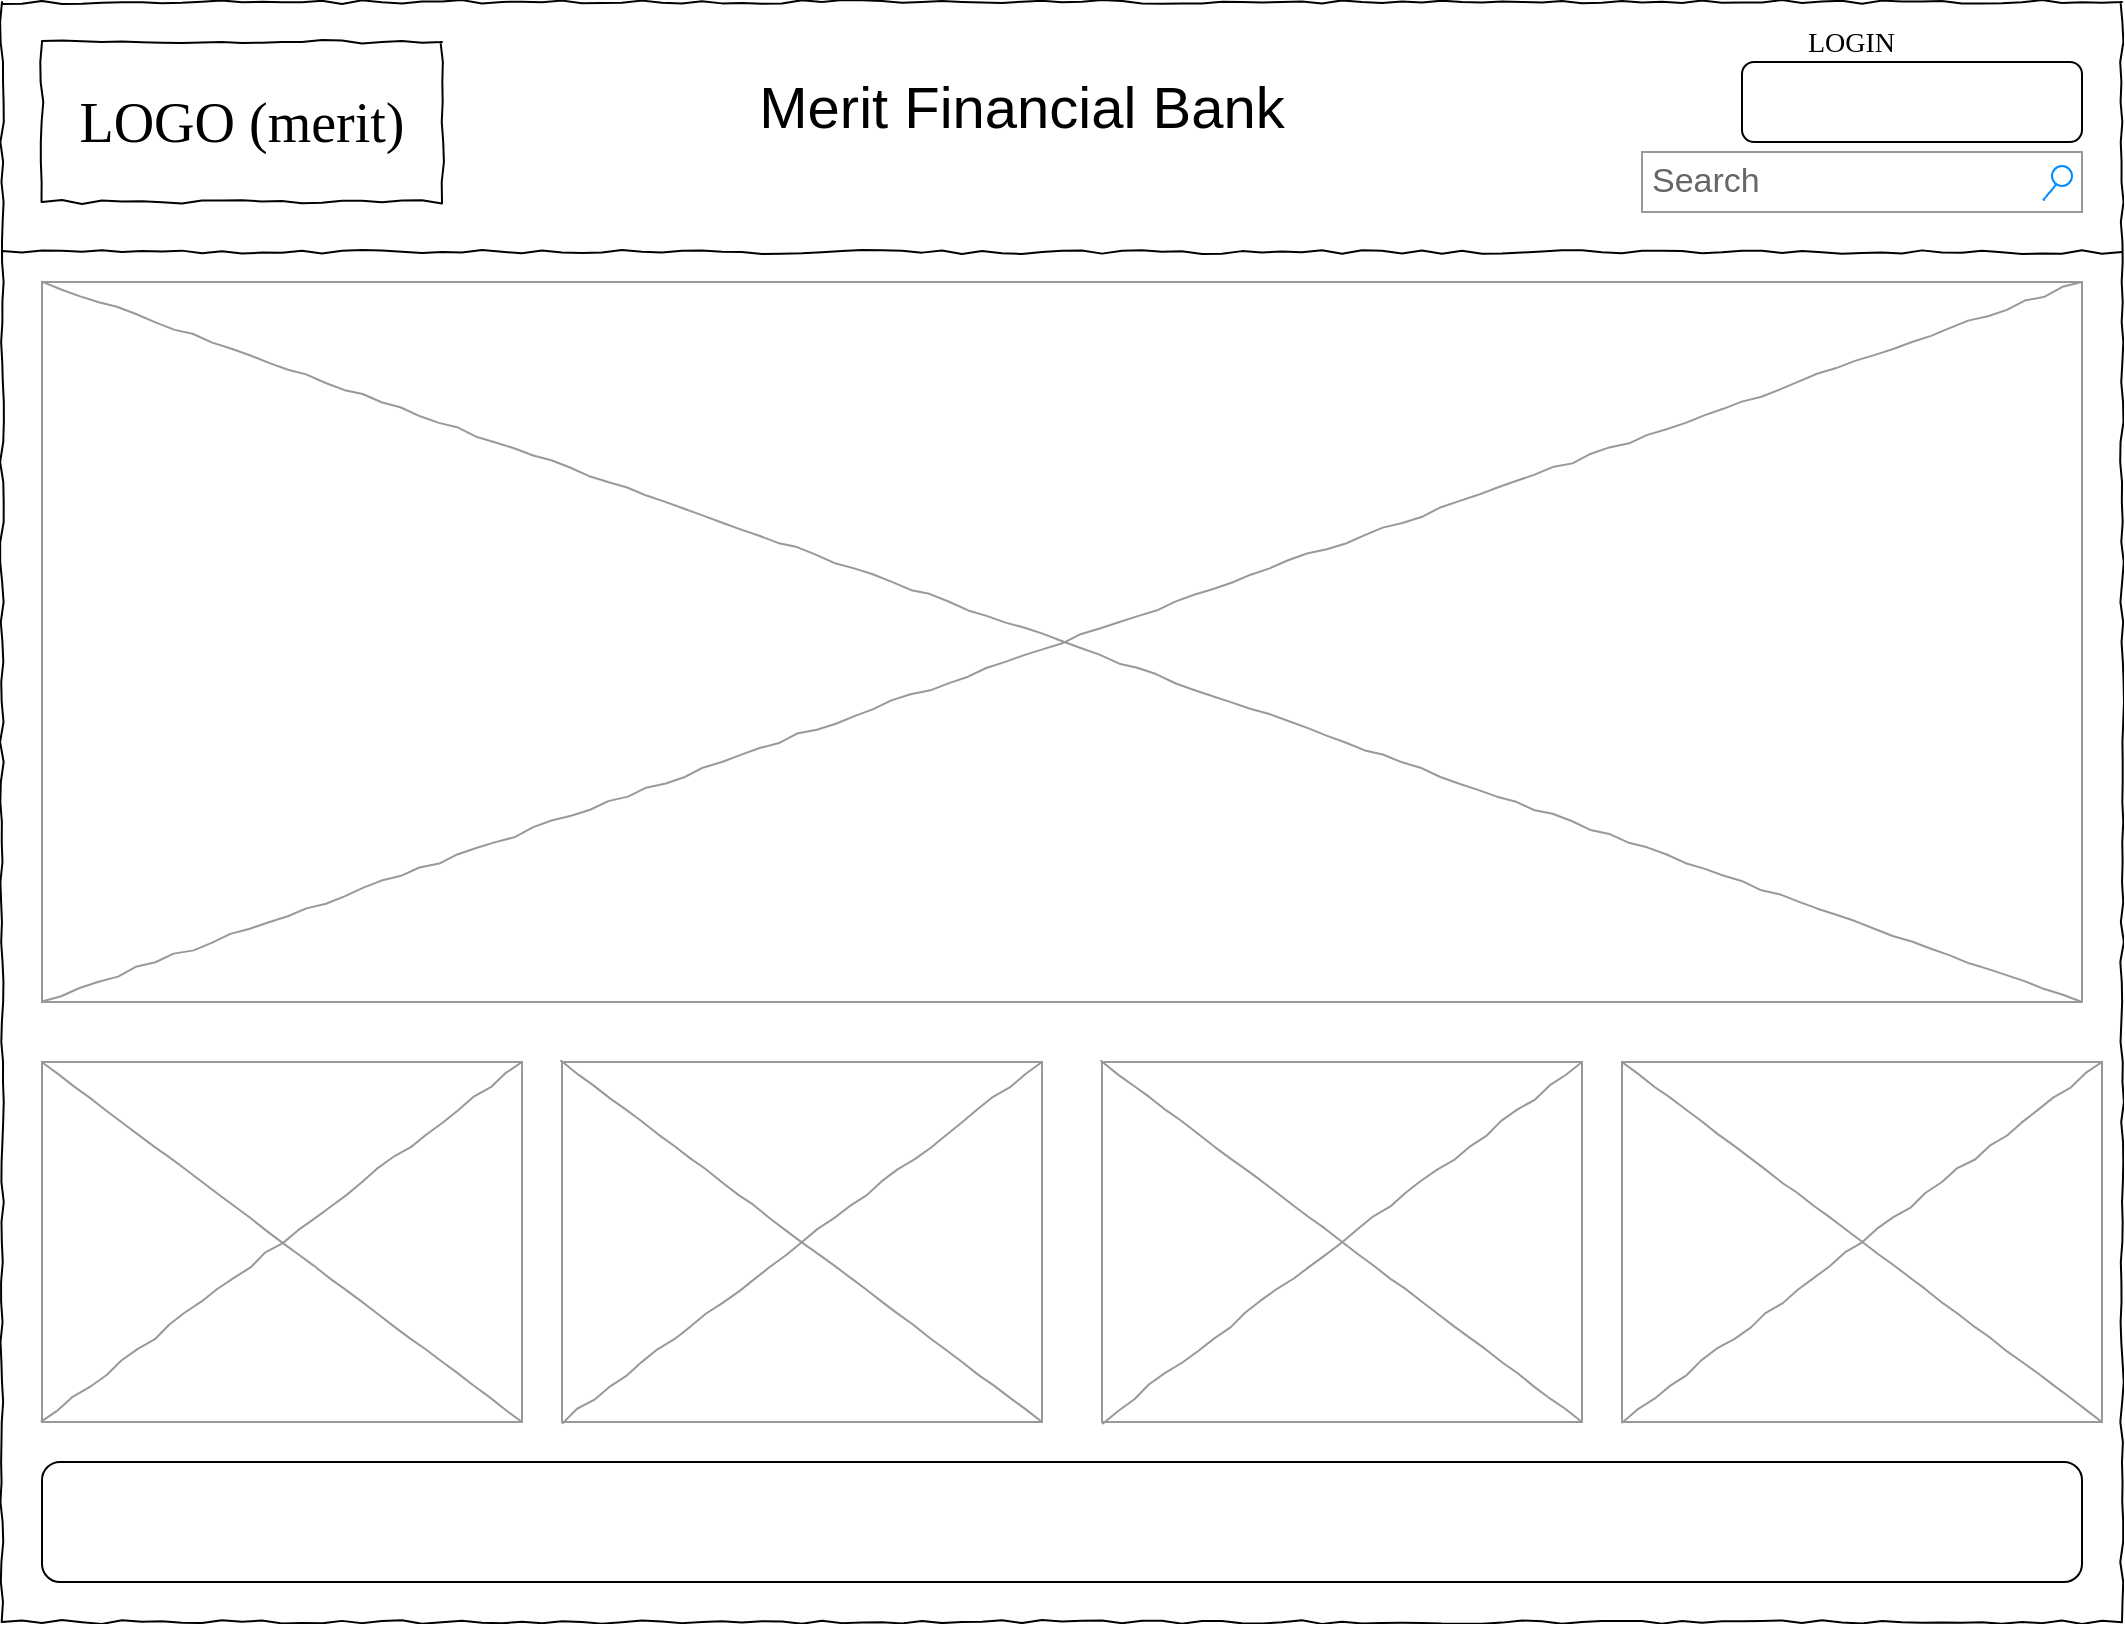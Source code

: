 <mxfile version="14.6.13" type="github" pages="2">
  <diagram name="Page-1" id="03018318-947c-dd8e-b7a3-06fadd420f32">
    <mxGraphModel dx="1065" dy="584" grid="1" gridSize="10" guides="1" tooltips="1" connect="1" arrows="1" fold="1" page="1" pageScale="1" pageWidth="1100" pageHeight="850" background="none" math="0" shadow="0">
      <root>
        <mxCell id="0" />
        <mxCell id="1" parent="0" />
        <mxCell id="677b7b8949515195-1" value="" style="whiteSpace=wrap;html=1;rounded=0;shadow=0;labelBackgroundColor=none;strokeColor=#000000;strokeWidth=1;fillColor=none;fontFamily=Verdana;fontSize=12;fontColor=#000000;align=center;comic=1;" parent="1" vertex="1">
          <mxGeometry x="20" y="20" width="1060" height="810" as="geometry" />
        </mxCell>
        <mxCell id="677b7b8949515195-2" value="LOGO (merit)" style="whiteSpace=wrap;html=1;rounded=0;shadow=0;labelBackgroundColor=none;strokeWidth=1;fontFamily=Verdana;fontSize=28;align=center;comic=1;" parent="1" vertex="1">
          <mxGeometry x="40" y="40" width="200" height="80" as="geometry" />
        </mxCell>
        <mxCell id="677b7b8949515195-3" value="Search" style="strokeWidth=1;shadow=0;dashed=0;align=center;html=1;shape=mxgraph.mockup.forms.searchBox;strokeColor=#999999;mainText=;strokeColor2=#008cff;fontColor=#666666;fontSize=17;align=left;spacingLeft=3;rounded=0;labelBackgroundColor=none;comic=1;" parent="1" vertex="1">
          <mxGeometry x="840" y="95" width="220" height="30" as="geometry" />
        </mxCell>
        <mxCell id="677b7b8949515195-7" value="&amp;nbsp; &amp;nbsp; &amp;nbsp; LOGIN" style="text;html=1;points=[];align=left;verticalAlign=top;spacingTop=-4;fontSize=14;fontFamily=Verdana" parent="1" vertex="1">
          <mxGeometry x="900" y="30" width="150" height="20" as="geometry" />
        </mxCell>
        <mxCell id="677b7b8949515195-9" value="" style="line;strokeWidth=1;html=1;rounded=0;shadow=0;labelBackgroundColor=none;fillColor=none;fontFamily=Verdana;fontSize=14;fontColor=#000000;align=center;comic=1;" parent="1" vertex="1">
          <mxGeometry x="20" y="140" width="1060" height="10" as="geometry" />
        </mxCell>
        <mxCell id="qqEnKD0gTVPrWVCZpgQ_-3" value="&lt;span id=&quot;docs-internal-guid-1c328de5-7fff-0aef-3b5f-240ee2db73f4&quot;&gt;&lt;span style=&quot;font-family: &amp;#34;source sans pro&amp;#34; , sans-serif ; background-color: transparent ; vertical-align: baseline&quot;&gt;&lt;font style=&quot;font-size: 29px&quot;&gt;Merit Financial Bank&lt;/font&gt;&lt;/span&gt;&lt;/span&gt;" style="text;html=1;strokeColor=none;fillColor=none;align=center;verticalAlign=middle;whiteSpace=wrap;rounded=0;" vertex="1" parent="1">
          <mxGeometry x="300" y="50" width="460" height="45" as="geometry" />
        </mxCell>
        <mxCell id="qqEnKD0gTVPrWVCZpgQ_-6" value="" style="verticalLabelPosition=bottom;shadow=0;dashed=0;align=center;html=1;verticalAlign=top;strokeWidth=1;shape=mxgraph.mockup.graphics.simpleIcon;strokeColor=#999999;rounded=0;labelBackgroundColor=none;fontFamily=Verdana;fontSize=14;fontColor=#000000;comic=1;" vertex="1" parent="1">
          <mxGeometry x="40" y="160" width="1020" height="360" as="geometry" />
        </mxCell>
        <mxCell id="qqEnKD0gTVPrWVCZpgQ_-7" value="" style="verticalLabelPosition=bottom;shadow=0;dashed=0;align=center;html=1;verticalAlign=top;strokeWidth=1;shape=mxgraph.mockup.graphics.simpleIcon;strokeColor=#999999;rounded=0;labelBackgroundColor=none;fontFamily=Verdana;fontSize=14;fontColor=#000000;comic=1;" vertex="1" parent="1">
          <mxGeometry x="830" y="550" width="240" height="180" as="geometry" />
        </mxCell>
        <mxCell id="qqEnKD0gTVPrWVCZpgQ_-8" value="" style="verticalLabelPosition=bottom;shadow=0;dashed=0;align=center;html=1;verticalAlign=top;strokeWidth=1;shape=mxgraph.mockup.graphics.simpleIcon;strokeColor=#999999;rounded=0;labelBackgroundColor=none;fontFamily=Verdana;fontSize=14;fontColor=#000000;comic=1;" vertex="1" parent="1">
          <mxGeometry x="40" y="550" width="240" height="180" as="geometry" />
        </mxCell>
        <mxCell id="qqEnKD0gTVPrWVCZpgQ_-9" value="" style="verticalLabelPosition=bottom;shadow=0;dashed=0;align=center;html=1;verticalAlign=top;strokeWidth=1;shape=mxgraph.mockup.graphics.simpleIcon;strokeColor=#999999;rounded=0;labelBackgroundColor=none;fontFamily=Verdana;fontSize=14;fontColor=#000000;comic=1;" vertex="1" parent="1">
          <mxGeometry x="300" y="550" width="240" height="180" as="geometry" />
        </mxCell>
        <mxCell id="qqEnKD0gTVPrWVCZpgQ_-10" value="" style="verticalLabelPosition=bottom;shadow=0;dashed=0;align=center;html=1;verticalAlign=top;strokeWidth=1;shape=mxgraph.mockup.graphics.simpleIcon;strokeColor=#999999;rounded=0;labelBackgroundColor=none;fontFamily=Verdana;fontSize=14;fontColor=#000000;comic=1;" vertex="1" parent="1">
          <mxGeometry x="570" y="550" width="240" height="180" as="geometry" />
        </mxCell>
        <mxCell id="qqEnKD0gTVPrWVCZpgQ_-11" value="" style="rounded=1;whiteSpace=wrap;html=1;" vertex="1" parent="1">
          <mxGeometry x="40" y="750" width="1020" height="60" as="geometry" />
        </mxCell>
        <mxCell id="m0r7TiWK5jOuavQM4IlW-1" value="" style="rounded=1;whiteSpace=wrap;html=1;" vertex="1" parent="1">
          <mxGeometry x="890" y="50" width="170" height="40" as="geometry" />
        </mxCell>
      </root>
    </mxGraphModel>
  </diagram>
  <diagram id="Cd0LyUDp0_vBkJQkIGvO" name="Page-2">
    <mxGraphModel dx="1065" dy="584" grid="1" gridSize="10" guides="1" tooltips="1" connect="1" arrows="1" fold="1" page="1" pageScale="1" pageWidth="850" pageHeight="1100" math="0" shadow="0">
      <root>
        <mxCell id="CiDwgPuJATXP5t8LIXHA-0" />
        <mxCell id="CiDwgPuJATXP5t8LIXHA-1" parent="CiDwgPuJATXP5t8LIXHA-0" />
        <mxCell id="gVvvFd-DXclLkTrpmLeK-0" value="" style="whiteSpace=wrap;html=1;rounded=0;shadow=0;labelBackgroundColor=none;strokeColor=#000000;strokeWidth=1;fillColor=none;fontFamily=Verdana;fontSize=12;fontColor=#000000;align=center;comic=1;" vertex="1" parent="CiDwgPuJATXP5t8LIXHA-1">
          <mxGeometry x="20" y="20" width="1060" height="810" as="geometry" />
        </mxCell>
        <mxCell id="gVvvFd-DXclLkTrpmLeK-1" value="Admin dashboard" style="whiteSpace=wrap;html=1;rounded=0;shadow=0;labelBackgroundColor=none;strokeWidth=1;fontFamily=Verdana;fontSize=28;align=center;comic=1;" vertex="1" parent="CiDwgPuJATXP5t8LIXHA-1">
          <mxGeometry x="40" y="40" width="260" height="80" as="geometry" />
        </mxCell>
        <mxCell id="gVvvFd-DXclLkTrpmLeK-3" value="&amp;nbsp;Username(admin) Sign out&amp;nbsp;" style="text;html=1;points=[];align=left;verticalAlign=top;spacingTop=-4;fontSize=14;fontFamily=Verdana" vertex="1" parent="CiDwgPuJATXP5t8LIXHA-1">
          <mxGeometry x="830" y="30" width="240" height="60" as="geometry" />
        </mxCell>
        <mxCell id="gVvvFd-DXclLkTrpmLeK-4" value="" style="line;strokeWidth=1;html=1;rounded=0;shadow=0;labelBackgroundColor=none;fillColor=none;fontFamily=Verdana;fontSize=14;fontColor=#000000;align=center;comic=1;" vertex="1" parent="CiDwgPuJATXP5t8LIXHA-1">
          <mxGeometry x="20" y="140" width="1060" height="10" as="geometry" />
        </mxCell>
        <mxCell id="gVvvFd-DXclLkTrpmLeK-25" value="" style="shape=internalStorage;whiteSpace=wrap;html=1;backgroundOutline=1;" vertex="1" parent="CiDwgPuJATXP5t8LIXHA-1">
          <mxGeometry x="20" y="140" width="230" height="690" as="geometry" />
        </mxCell>
        <mxCell id="gVvvFd-DXclLkTrpmLeK-27" value="" style="shape=process;whiteSpace=wrap;html=1;backgroundOutline=1;" vertex="1" parent="CiDwgPuJATXP5t8LIXHA-1">
          <mxGeometry x="280" y="160" width="790" height="670" as="geometry" />
        </mxCell>
        <mxCell id="gVvvFd-DXclLkTrpmLeK-28" value="User detail" style="rounded=1;whiteSpace=wrap;html=1;" vertex="1" parent="CiDwgPuJATXP5t8LIXHA-1">
          <mxGeometry x="360" y="230" width="630" height="70" as="geometry" />
        </mxCell>
        <mxCell id="gVvvFd-DXclLkTrpmLeK-29" value="Basic info" style="rounded=1;whiteSpace=wrap;html=1;" vertex="1" parent="CiDwgPuJATXP5t8LIXHA-1">
          <mxGeometry x="360" y="320" width="630" height="250" as="geometry" />
        </mxCell>
        <mxCell id="gVvvFd-DXclLkTrpmLeK-31" value="" style="rounded=0;whiteSpace=wrap;html=1;" vertex="1" parent="CiDwgPuJATXP5t8LIXHA-1">
          <mxGeometry x="830" y="70" width="210" height="60" as="geometry" />
        </mxCell>
      </root>
    </mxGraphModel>
  </diagram>
</mxfile>
